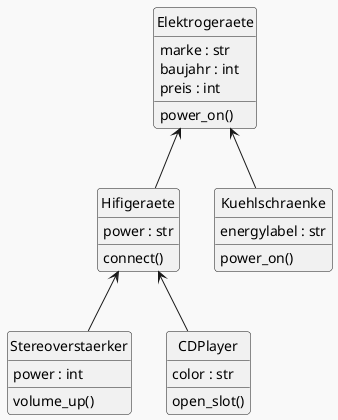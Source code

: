 @startuml One
!theme mars
class Elektrogeraete{
  marke : str
  baujahr : int
  preis : int
  power_on()
}
class Hifigeraete{
    power : str
    connect()
    
}

class Stereoverstaerker{
  power : int
  volume_up()
}

class Kuehlschraenke{
  energylabel : str
  power_on()
}

class CDPlayer{
  color : str
  open_slot()
}

Elektrogeraete <-- Hifigeraete
Hifigeraete <-- CDPlayer 
Hifigeraete <-- Stereoverstaerker
Elektrogeraete <-- Kuehlschraenke


hide Elektrogeraete circle
show Elektrogeraete methods
show Hifigeraete methods
show stackereoverstaerker methods
show Kuehlschraenke methods
show CDPlayer methods
hide Hifigeraete circle
hide Stereoverstaerker circle
hide CDPlayer circle
hide Kuehlschraenke circle

@enduml

